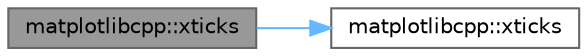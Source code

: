 digraph "matplotlibcpp::xticks"
{
 // LATEX_PDF_SIZE
  bgcolor="transparent";
  edge [fontname=Helvetica,fontsize=10,labelfontname=Helvetica,labelfontsize=10];
  node [fontname=Helvetica,fontsize=10,shape=box,height=0.2,width=0.4];
  rankdir="LR";
  Node1 [id="Node000001",label="matplotlibcpp::xticks",height=0.2,width=0.4,color="gray40", fillcolor="grey60", style="filled", fontcolor="black",tooltip=" "];
  Node1 -> Node2 [id="edge1_Node000001_Node000002",color="steelblue1",style="solid",tooltip=" "];
  Node2 [id="Node000002",label="matplotlibcpp::xticks",height=0.2,width=0.4,color="grey40", fillcolor="white", style="filled",URL="$namespacematplotlibcpp.html#acd5a42a3079f5459cdf66292ebd6bcf9",tooltip=" "];
}
